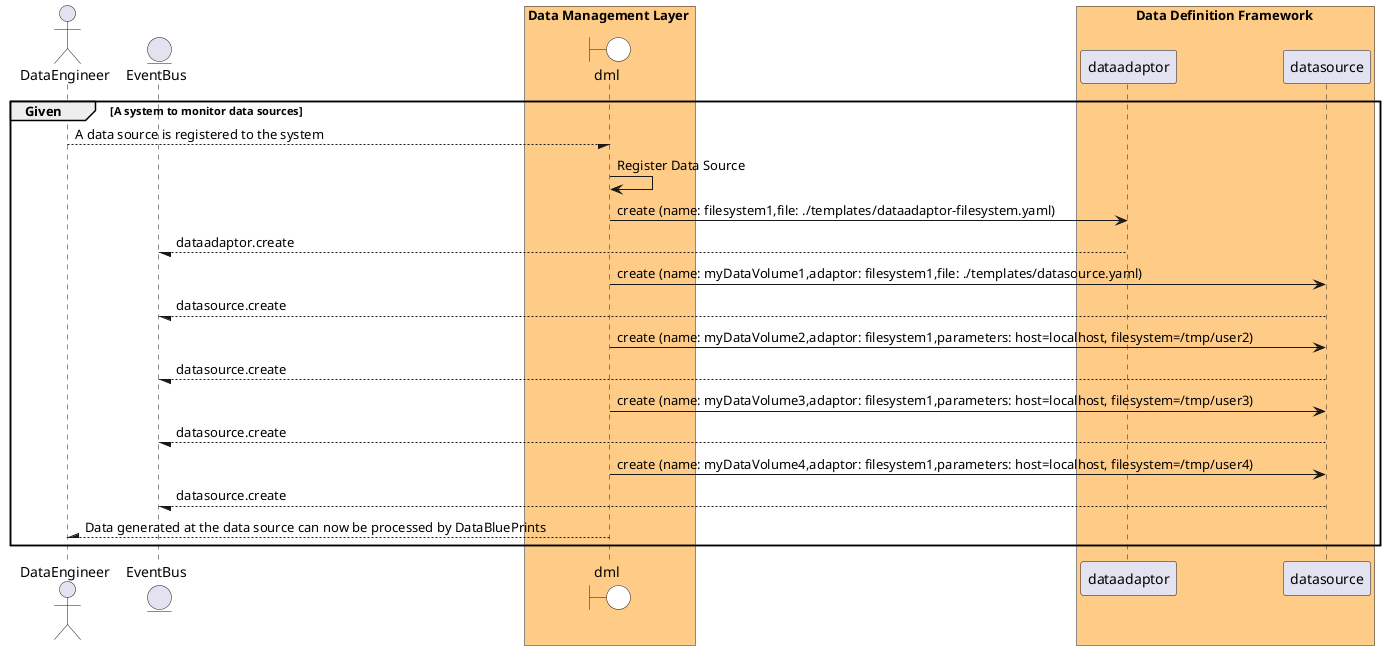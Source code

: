 @startuml


actor "DataEngineer"


entity EventBus

box Data Management Layer #ffcc88
    boundary dml #white
end box


box Data Definition Framework #ffcc88
            participant dataadaptor
            participant datasource
    end box

group Given [A system to monitor data sources]

"DataEngineer" --/ dml: A data source is registered to the system
"dml" -> dml: Register Data Source

    dml -> "dataadaptor": create (name: filesystem1,file: ./templates/dataadaptor-filesystem.yaml)

    "dataadaptor" --/ EventBus: dataadaptor.create

    dml -> "datasource": create (name: myDataVolume1,adaptor: filesystem1,file: ./templates/datasource.yaml)

    "datasource" --/ EventBus: datasource.create

    dml -> "datasource": create (name: myDataVolume2,adaptor: filesystem1,parameters: host=localhost, filesystem=/tmp/user2)

    "datasource" --/ EventBus: datasource.create

    dml -> "datasource": create (name: myDataVolume3,adaptor: filesystem1,parameters: host=localhost, filesystem=/tmp/user3)

    "datasource" --/ EventBus: datasource.create

    dml -> "datasource": create (name: myDataVolume4,adaptor: filesystem1,parameters: host=localhost, filesystem=/tmp/user4)

    "datasource" --/ EventBus: datasource.create



"DataEngineer" /-- dml: Data generated at the data source can now be processed by DataBluePrints


end

@enduml
